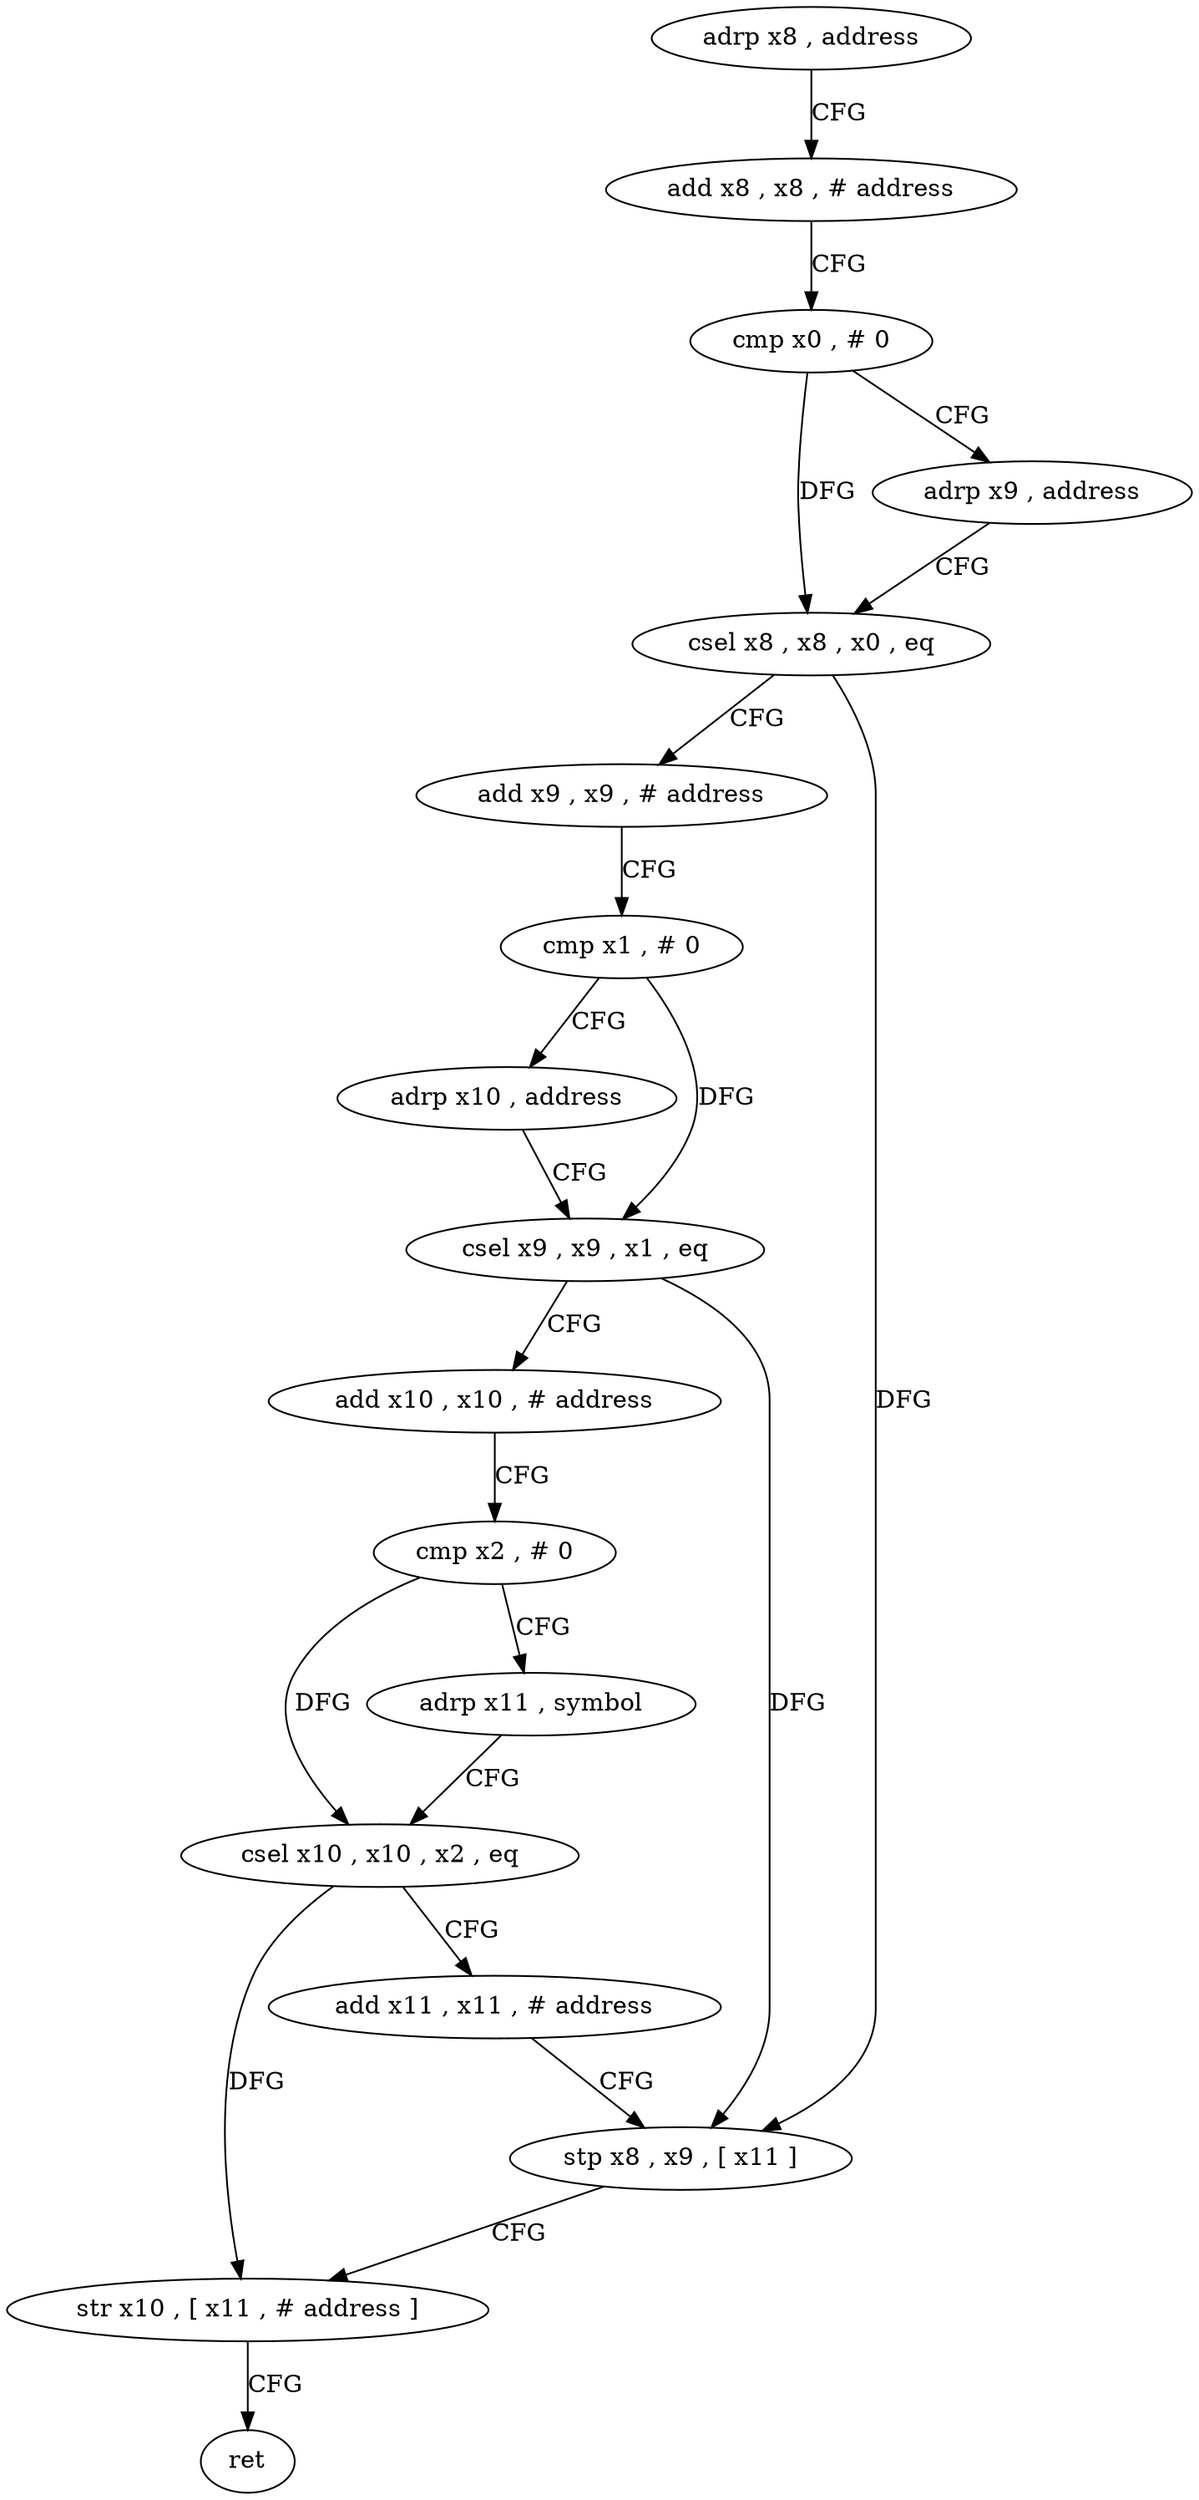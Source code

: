 digraph "func" {
"4221512" [label = "adrp x8 , address" ]
"4221516" [label = "add x8 , x8 , # address" ]
"4221520" [label = "cmp x0 , # 0" ]
"4221524" [label = "adrp x9 , address" ]
"4221528" [label = "csel x8 , x8 , x0 , eq" ]
"4221532" [label = "add x9 , x9 , # address" ]
"4221536" [label = "cmp x1 , # 0" ]
"4221540" [label = "adrp x10 , address" ]
"4221544" [label = "csel x9 , x9 , x1 , eq" ]
"4221548" [label = "add x10 , x10 , # address" ]
"4221552" [label = "cmp x2 , # 0" ]
"4221556" [label = "adrp x11 , symbol" ]
"4221560" [label = "csel x10 , x10 , x2 , eq" ]
"4221564" [label = "add x11 , x11 , # address" ]
"4221568" [label = "stp x8 , x9 , [ x11 ]" ]
"4221572" [label = "str x10 , [ x11 , # address ]" ]
"4221576" [label = "ret" ]
"4221512" -> "4221516" [ label = "CFG" ]
"4221516" -> "4221520" [ label = "CFG" ]
"4221520" -> "4221524" [ label = "CFG" ]
"4221520" -> "4221528" [ label = "DFG" ]
"4221524" -> "4221528" [ label = "CFG" ]
"4221528" -> "4221532" [ label = "CFG" ]
"4221528" -> "4221568" [ label = "DFG" ]
"4221532" -> "4221536" [ label = "CFG" ]
"4221536" -> "4221540" [ label = "CFG" ]
"4221536" -> "4221544" [ label = "DFG" ]
"4221540" -> "4221544" [ label = "CFG" ]
"4221544" -> "4221548" [ label = "CFG" ]
"4221544" -> "4221568" [ label = "DFG" ]
"4221548" -> "4221552" [ label = "CFG" ]
"4221552" -> "4221556" [ label = "CFG" ]
"4221552" -> "4221560" [ label = "DFG" ]
"4221556" -> "4221560" [ label = "CFG" ]
"4221560" -> "4221564" [ label = "CFG" ]
"4221560" -> "4221572" [ label = "DFG" ]
"4221564" -> "4221568" [ label = "CFG" ]
"4221568" -> "4221572" [ label = "CFG" ]
"4221572" -> "4221576" [ label = "CFG" ]
}
